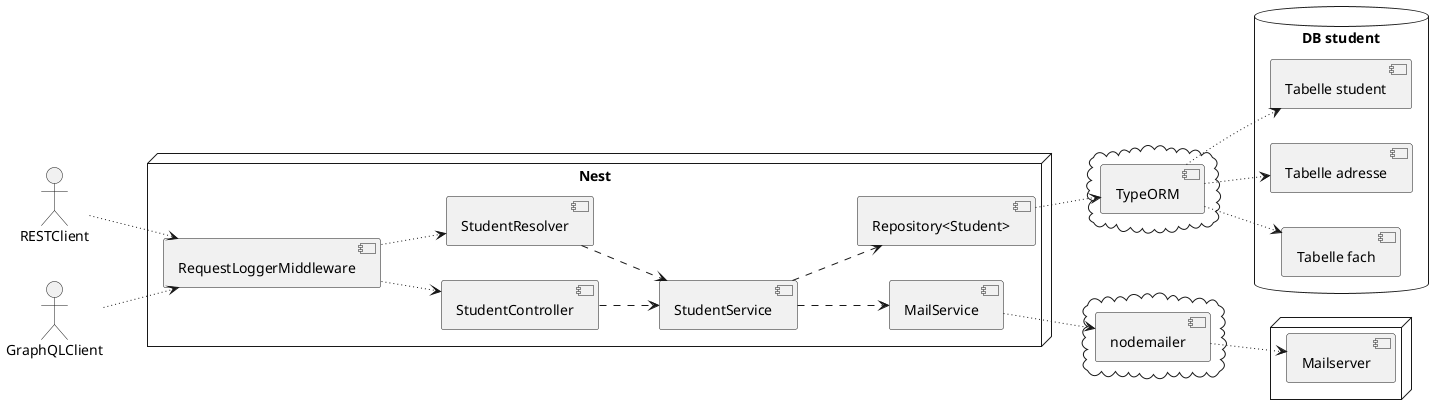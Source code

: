 @startuml Komponenten

left to right direction

actor RESTClient
actor GraphQLClient

node "Nest" {
  [RequestLoggerMiddleware]

  [StudentController]
  [StudentResolver]

  [StudentService]

  [Repository<Student>]

  [MailService]
}


cloud {
    [TypeORM]
}

cloud {
    [nodemailer]
}

database "DB student" {
    [Tabelle student]
    [Tabelle adresse]
    [Tabelle fach]
}

node {
    [Mailserver]
}

RESTClient ~~> [RequestLoggerMiddleware]
GraphQLClient ~~> [RequestLoggerMiddleware]

[RequestLoggerMiddleware] ~~> [StudentController]
[RequestLoggerMiddleware] ~~> [StudentResolver]

[StudentController] ..> [StudentService]
[StudentResolver] ..> [StudentService]
[StudentService] ..> [Repository<Student>]

[Repository<Student>] ~~> [TypeORM]
[TypeORM] ~~> [Tabelle student]
[TypeORM] ~~> [Tabelle adresse]
[TypeORM] ~~> [Tabelle fach]

[StudentService] ..> [MailService]
[MailService] ~~> [nodemailer]
[nodemailer] ~~> [Mailserver]

@enduml
